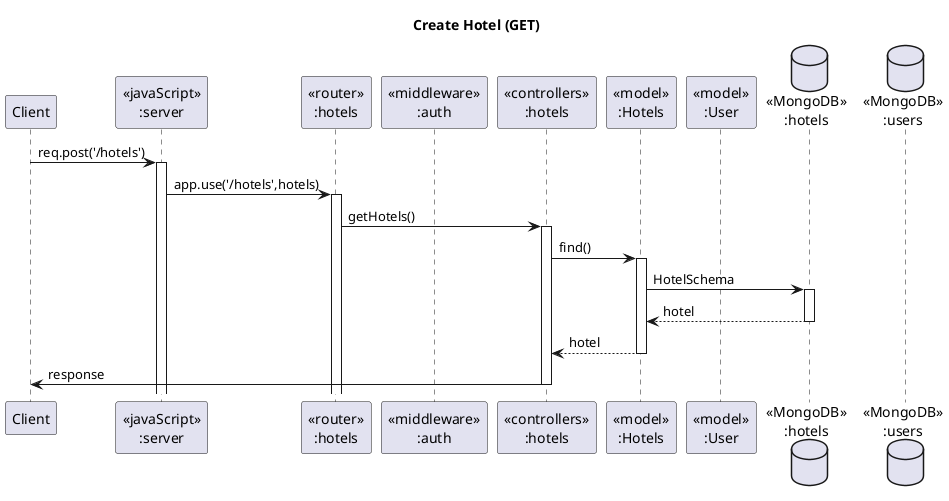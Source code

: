 @startuml Create Hotel

' header Hotel Registration Sequence Diagram
title "Create Hotel (GET)"

participant "Client" as client
participant "<<javaScript>>\n:server" as server
participant "<<router>>\n:hotels" as routerHotels
participant "<<middleware>>\n:auth" as middlewareAuth
participant "<<controllers>>\n:hotels" as controllersHotels
participant "<<model>>\n:Hotels" as modelHotel
participant "<<model>>\n:User" as modelUser
database "<<MongoDB>>\n:hotels" as HotelDatabase
database "<<MongoDB>>\n:users" as UserDatabase

client->server ++:req.post('/hotels')
server->routerHotels ++:app.use('/hotels',hotels)
routerHotels -> controllersHotels ++:getHotels()
controllersHotels->modelHotel ++: find()
modelHotel ->HotelDatabase ++: HotelSchema
HotelDatabase --> modelHotel --: hotel
controllersHotels <-- modelHotel --:hotel
controllersHotels->client --:response

@enduml